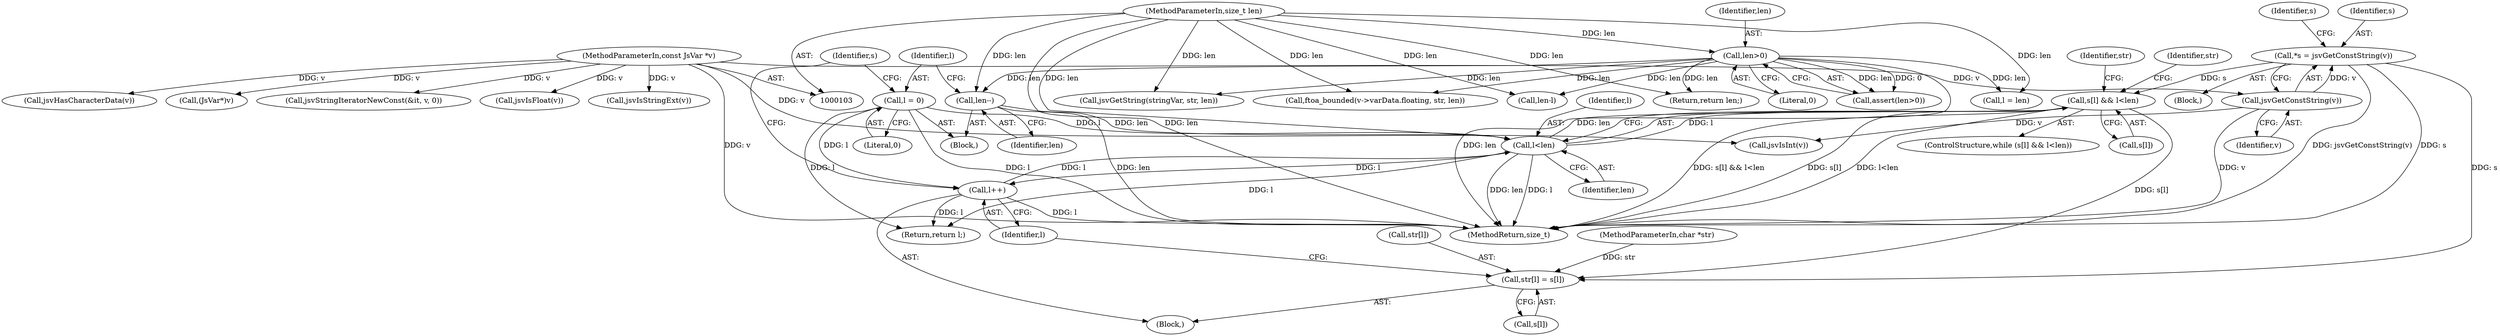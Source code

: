 digraph "0_Espruino_ce1924193862d58cb43d3d4d9dada710a8361b89@array" {
"1000127" [label="(Call,s[l] && l<len)"];
"1000113" [label="(Call,*s = jsvGetConstString(v))"];
"1000115" [label="(Call,jsvGetConstString(v))"];
"1000104" [label="(MethodParameterIn,const JsVar *v)"];
"1000131" [label="(Call,l<len)"];
"1000142" [label="(Call,l++)"];
"1000123" [label="(Call,l = 0)"];
"1000120" [label="(Call,len--)"];
"1000109" [label="(Call,len>0)"];
"1000106" [label="(MethodParameterIn,size_t len)"];
"1000135" [label="(Call,str[l] = s[l])"];
"1000134" [label="(Block,)"];
"1000119" [label="(Block,)"];
"1000126" [label="(ControlStructure,while (s[l] && l<len))"];
"1000135" [label="(Call,str[l] = s[l])"];
"1000127" [label="(Call,s[l] && l<len)"];
"1000279" [label="(MethodReturn,size_t)"];
"1000131" [label="(Call,l<len)"];
"1000259" [label="(Call,jsvGetString(stringVar, str, len))"];
"1000104" [label="(MethodParameterIn,const JsVar *v)"];
"1000185" [label="(Call,jsvHasCharacterData(v))"];
"1000125" [label="(Literal,0)"];
"1000143" [label="(Identifier,l)"];
"1000107" [label="(Block,)"];
"1000249" [label="(Call,(JsVar*)v)"];
"1000172" [label="(Call,ftoa_bounded(v->varData.floating, str, len))"];
"1000109" [label="(Call,len>0)"];
"1000108" [label="(Call,assert(len>0))"];
"1000110" [label="(Identifier,len)"];
"1000146" [label="(Identifier,str)"];
"1000123" [label="(Call,l = 0)"];
"1000128" [label="(Call,s[l])"];
"1000113" [label="(Call,*s = jsvGetConstString(v))"];
"1000197" [label="(Call,jsvStringIteratorNewConst(&it, v, 0))"];
"1000124" [label="(Identifier,l)"];
"1000149" [label="(Return,return l;)"];
"1000220" [label="(Return,return len;)"];
"1000240" [label="(Call,len-l)"];
"1000136" [label="(Call,str[l])"];
"1000114" [label="(Identifier,s)"];
"1000121" [label="(Identifier,len)"];
"1000111" [label="(Literal,0)"];
"1000193" [label="(Call,l = len)"];
"1000118" [label="(Identifier,s)"];
"1000129" [label="(Identifier,s)"];
"1000106" [label="(MethodParameterIn,size_t len)"];
"1000137" [label="(Identifier,str)"];
"1000169" [label="(Call,jsvIsFloat(v))"];
"1000139" [label="(Call,s[l])"];
"1000132" [label="(Identifier,l)"];
"1000120" [label="(Call,len--)"];
"1000115" [label="(Call,jsvGetConstString(v))"];
"1000153" [label="(Call,jsvIsInt(v))"];
"1000116" [label="(Identifier,v)"];
"1000133" [label="(Identifier,len)"];
"1000142" [label="(Call,l++)"];
"1000105" [label="(MethodParameterIn,char *str)"];
"1000190" [label="(Call,jsvIsStringExt(v))"];
"1000127" -> "1000126"  [label="AST: "];
"1000127" -> "1000128"  [label="CFG: "];
"1000127" -> "1000131"  [label="CFG: "];
"1000128" -> "1000127"  [label="AST: "];
"1000131" -> "1000127"  [label="AST: "];
"1000137" -> "1000127"  [label="CFG: "];
"1000146" -> "1000127"  [label="CFG: "];
"1000127" -> "1000279"  [label="DDG: s[l] && l<len"];
"1000127" -> "1000279"  [label="DDG: s[l]"];
"1000127" -> "1000279"  [label="DDG: l<len"];
"1000113" -> "1000127"  [label="DDG: s"];
"1000131" -> "1000127"  [label="DDG: l"];
"1000131" -> "1000127"  [label="DDG: len"];
"1000127" -> "1000135"  [label="DDG: s[l]"];
"1000113" -> "1000107"  [label="AST: "];
"1000113" -> "1000115"  [label="CFG: "];
"1000114" -> "1000113"  [label="AST: "];
"1000115" -> "1000113"  [label="AST: "];
"1000118" -> "1000113"  [label="CFG: "];
"1000113" -> "1000279"  [label="DDG: s"];
"1000113" -> "1000279"  [label="DDG: jsvGetConstString(v)"];
"1000115" -> "1000113"  [label="DDG: v"];
"1000113" -> "1000135"  [label="DDG: s"];
"1000115" -> "1000116"  [label="CFG: "];
"1000116" -> "1000115"  [label="AST: "];
"1000115" -> "1000279"  [label="DDG: v"];
"1000104" -> "1000115"  [label="DDG: v"];
"1000115" -> "1000153"  [label="DDG: v"];
"1000104" -> "1000103"  [label="AST: "];
"1000104" -> "1000279"  [label="DDG: v"];
"1000104" -> "1000153"  [label="DDG: v"];
"1000104" -> "1000169"  [label="DDG: v"];
"1000104" -> "1000185"  [label="DDG: v"];
"1000104" -> "1000190"  [label="DDG: v"];
"1000104" -> "1000197"  [label="DDG: v"];
"1000104" -> "1000249"  [label="DDG: v"];
"1000131" -> "1000133"  [label="CFG: "];
"1000132" -> "1000131"  [label="AST: "];
"1000133" -> "1000131"  [label="AST: "];
"1000131" -> "1000279"  [label="DDG: len"];
"1000131" -> "1000279"  [label="DDG: l"];
"1000142" -> "1000131"  [label="DDG: l"];
"1000123" -> "1000131"  [label="DDG: l"];
"1000120" -> "1000131"  [label="DDG: len"];
"1000106" -> "1000131"  [label="DDG: len"];
"1000131" -> "1000142"  [label="DDG: l"];
"1000131" -> "1000149"  [label="DDG: l"];
"1000142" -> "1000134"  [label="AST: "];
"1000142" -> "1000143"  [label="CFG: "];
"1000143" -> "1000142"  [label="AST: "];
"1000129" -> "1000142"  [label="CFG: "];
"1000142" -> "1000279"  [label="DDG: l"];
"1000123" -> "1000142"  [label="DDG: l"];
"1000142" -> "1000149"  [label="DDG: l"];
"1000123" -> "1000119"  [label="AST: "];
"1000123" -> "1000125"  [label="CFG: "];
"1000124" -> "1000123"  [label="AST: "];
"1000125" -> "1000123"  [label="AST: "];
"1000129" -> "1000123"  [label="CFG: "];
"1000123" -> "1000279"  [label="DDG: l"];
"1000123" -> "1000149"  [label="DDG: l"];
"1000120" -> "1000119"  [label="AST: "];
"1000120" -> "1000121"  [label="CFG: "];
"1000121" -> "1000120"  [label="AST: "];
"1000124" -> "1000120"  [label="CFG: "];
"1000120" -> "1000279"  [label="DDG: len"];
"1000109" -> "1000120"  [label="DDG: len"];
"1000106" -> "1000120"  [label="DDG: len"];
"1000109" -> "1000108"  [label="AST: "];
"1000109" -> "1000111"  [label="CFG: "];
"1000110" -> "1000109"  [label="AST: "];
"1000111" -> "1000109"  [label="AST: "];
"1000108" -> "1000109"  [label="CFG: "];
"1000109" -> "1000279"  [label="DDG: len"];
"1000109" -> "1000108"  [label="DDG: len"];
"1000109" -> "1000108"  [label="DDG: 0"];
"1000106" -> "1000109"  [label="DDG: len"];
"1000109" -> "1000172"  [label="DDG: len"];
"1000109" -> "1000193"  [label="DDG: len"];
"1000109" -> "1000220"  [label="DDG: len"];
"1000109" -> "1000240"  [label="DDG: len"];
"1000109" -> "1000259"  [label="DDG: len"];
"1000106" -> "1000103"  [label="AST: "];
"1000106" -> "1000279"  [label="DDG: len"];
"1000106" -> "1000172"  [label="DDG: len"];
"1000106" -> "1000193"  [label="DDG: len"];
"1000106" -> "1000220"  [label="DDG: len"];
"1000106" -> "1000240"  [label="DDG: len"];
"1000106" -> "1000259"  [label="DDG: len"];
"1000135" -> "1000134"  [label="AST: "];
"1000135" -> "1000139"  [label="CFG: "];
"1000136" -> "1000135"  [label="AST: "];
"1000139" -> "1000135"  [label="AST: "];
"1000143" -> "1000135"  [label="CFG: "];
"1000105" -> "1000135"  [label="DDG: str"];
}
